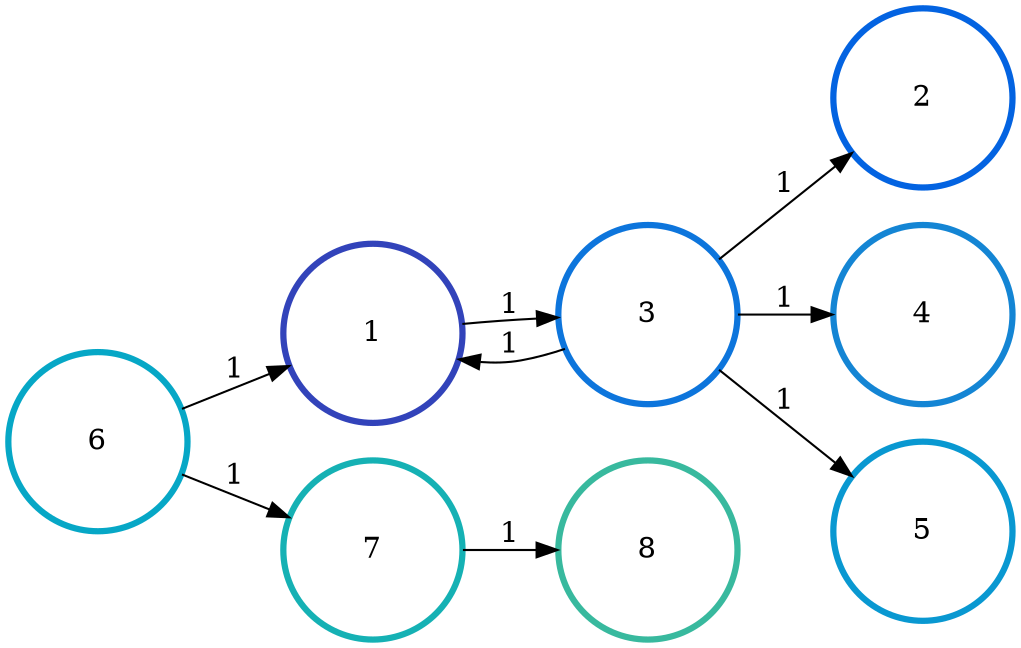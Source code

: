 digraph N {
	overlap="false"
	rankdir="LR"
	0 [label="1",width=1.2,height=1.2,style="",penwidth=3,color="#3243BA"]
	1 [label="2",width=1.2,height=1.2,style="",penwidth=3,color="#0363E1"]
	2 [label="3",width=1.2,height=1.2,style="",penwidth=3,color="#0D75DC"]
	3 [label="4",width=1.2,height=1.2,style="",penwidth=3,color="#1485D4"]
	4 [label="5",width=1.2,height=1.2,style="",penwidth=3,color="#0998D1"]
	5 [label="6",width=1.2,height=1.2,style="",penwidth=3,color="#06A7C6"]
	6 [label="7",width=1.2,height=1.2,style="",penwidth=3,color="#15B1B4"]
	7 [label="8",width=1.2,height=1.2,style="",penwidth=3,color="#38B99E"]
	0 -> 2 [penwidth=1,color=black,label="1"]
	2 -> 0 [penwidth=1,color=black,label="1"]
	2 -> 1 [penwidth=1,color=black,label="1"]
	2 -> 3 [penwidth=1,color=black,label="1"]
	2 -> 4 [penwidth=1,color=black,label="1"]
	5 -> 0 [penwidth=1,color=black,label="1"]
	5 -> 6 [penwidth=1,color=black,label="1"]
	6 -> 7 [penwidth=1,color=black,label="1"]
}
